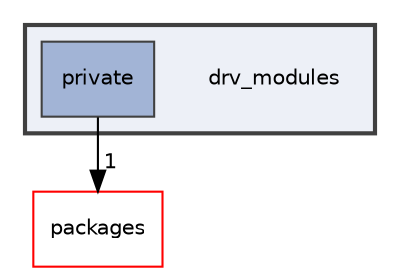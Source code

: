 digraph "drv_modules"
{
 // INTERACTIVE_SVG=YES
 // LATEX_PDF_SIZE
  bgcolor="transparent";
  edge [fontname="Helvetica",fontsize="10",labelfontname="Helvetica",labelfontsize="10"];
  node [fontname="Helvetica",fontsize="10",shape=record];
  compound=true
  subgraph clusterdir_3f8e3e5cc57197a86ac156d9cb931dab {
    graph [ bgcolor="#edf0f7", pencolor="grey25", style="filled,bold,", label="", fontname="Helvetica", fontsize="10", URL="dir_3f8e3e5cc57197a86ac156d9cb931dab.html"]
    dir_3f8e3e5cc57197a86ac156d9cb931dab [shape=plaintext, label="drv_modules"];
  dir_6497235554c8bcb42f125b6cc355242b [shape=box, label="private", style="filled,", fillcolor="#a2b4d6", color="grey25", URL="dir_6497235554c8bcb42f125b6cc355242b.html"];
  }
  dir_93501a11e921083efbd154e0cdff5f10 [shape=box, label="packages", style="", fillcolor="#edf0f7", color="red", URL="dir_93501a11e921083efbd154e0cdff5f10.html"];
  dir_6497235554c8bcb42f125b6cc355242b->dir_93501a11e921083efbd154e0cdff5f10 [headlabel="1", labeldistance=1.5 headhref="dir_000015_000014.html"];
}
